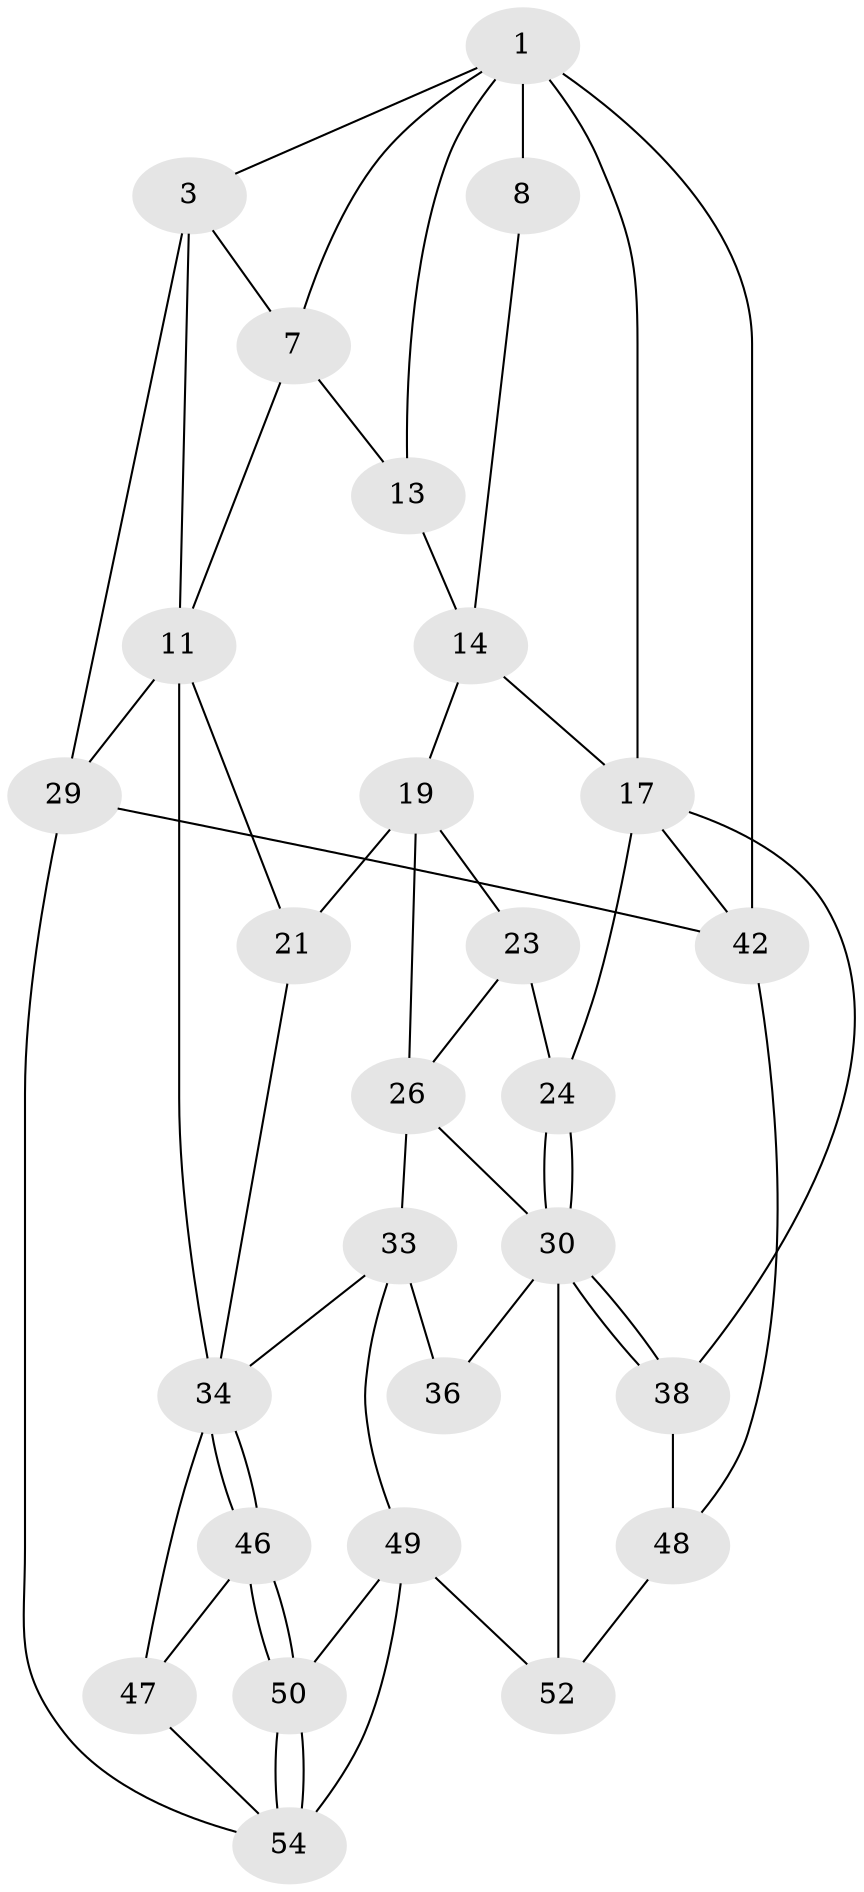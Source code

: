 // original degree distribution, {3: 0.05454545454545454, 4: 0.21818181818181817, 5: 0.5272727272727272, 6: 0.2}
// Generated by graph-tools (version 1.1) at 2025/16/03/09/25 04:16:59]
// undirected, 27 vertices, 55 edges
graph export_dot {
graph [start="1"]
  node [color=gray90,style=filled];
  1 [pos="+0.6869796902935491+0",super="+2+5"];
  3 [pos="+0+0",super="+4"];
  7 [pos="+0.48415689255582056+0.1640227102159556",super="+10"];
  8 [pos="+0.8847048146318587+0.2791082705445464",super="+9"];
  11 [pos="+0+0",super="+22"];
  13 [pos="+0.43201872986315143+0.33745802897947574"];
  14 [pos="+0.6921143628598533+0.45948938556605046",super="+15"];
  17 [pos="+1+0.4672798907624667",super="+40+18"];
  19 [pos="+0.4007787109081697+0.4537891011954319",super="+20"];
  21 [pos="+0.25670424635111366+0.5818301510162013"];
  23 [pos="+0.5319808106018002+0.5297264918149083",super="+25"];
  24 [pos="+0.709626416943607+0.6043245313895498"];
  26 [pos="+0.4804272873218583+0.6506214030008808",super="+27"];
  29 [pos="+0+1"];
  30 [pos="+0.7226731309560595+0.6376932058705806",super="+31"];
  33 [pos="+0.41041923832175925+0.8265042411774227",super="+37"];
  34 [pos="+0.26244193124227716+0.7373062567146599",super="+35"];
  36 [pos="+0.5219996370946939+0.8302952805897004"];
  38 [pos="+0.8222948217192312+0.7014950994298625",super="+39+44"];
  42 [pos="+1+1"];
  46 [pos="+0.17689771247780578+0.8580147931689136"];
  47 [pos="+0.09569048041045915+0.864359644086026"];
  48 [pos="+0.8846109898324201+0.9061531439572917",super="+51"];
  49 [pos="+0.43401174215782606+0.899468560788938",super="+53"];
  50 [pos="+0.22443911301470196+0.9190127171834876"];
  52 [pos="+0.7302244763313354+1"];
  54 [pos="+0.28799924742914274+1",super="+55"];
  1 -- 17;
  1 -- 3;
  1 -- 8 [weight=3];
  1 -- 42;
  1 -- 13;
  1 -- 7;
  3 -- 11;
  3 -- 29;
  3 -- 7;
  7 -- 11;
  7 -- 13;
  8 -- 14;
  11 -- 29;
  11 -- 34;
  11 -- 21;
  13 -- 14;
  14 -- 19;
  14 -- 17;
  17 -- 42;
  17 -- 38;
  17 -- 24;
  19 -- 23;
  19 -- 26;
  19 -- 21;
  21 -- 34;
  23 -- 24;
  23 -- 26;
  24 -- 30;
  24 -- 30;
  26 -- 33;
  26 -- 30;
  29 -- 42;
  29 -- 54;
  30 -- 38 [weight=2];
  30 -- 38;
  30 -- 36 [weight=2];
  30 -- 52;
  33 -- 34;
  33 -- 36;
  33 -- 49;
  34 -- 46;
  34 -- 46;
  34 -- 47;
  38 -- 48 [weight=2];
  42 -- 48;
  46 -- 47;
  46 -- 50;
  46 -- 50;
  47 -- 54;
  48 -- 52;
  49 -- 50;
  49 -- 52;
  49 -- 54;
  50 -- 54;
  50 -- 54;
}
